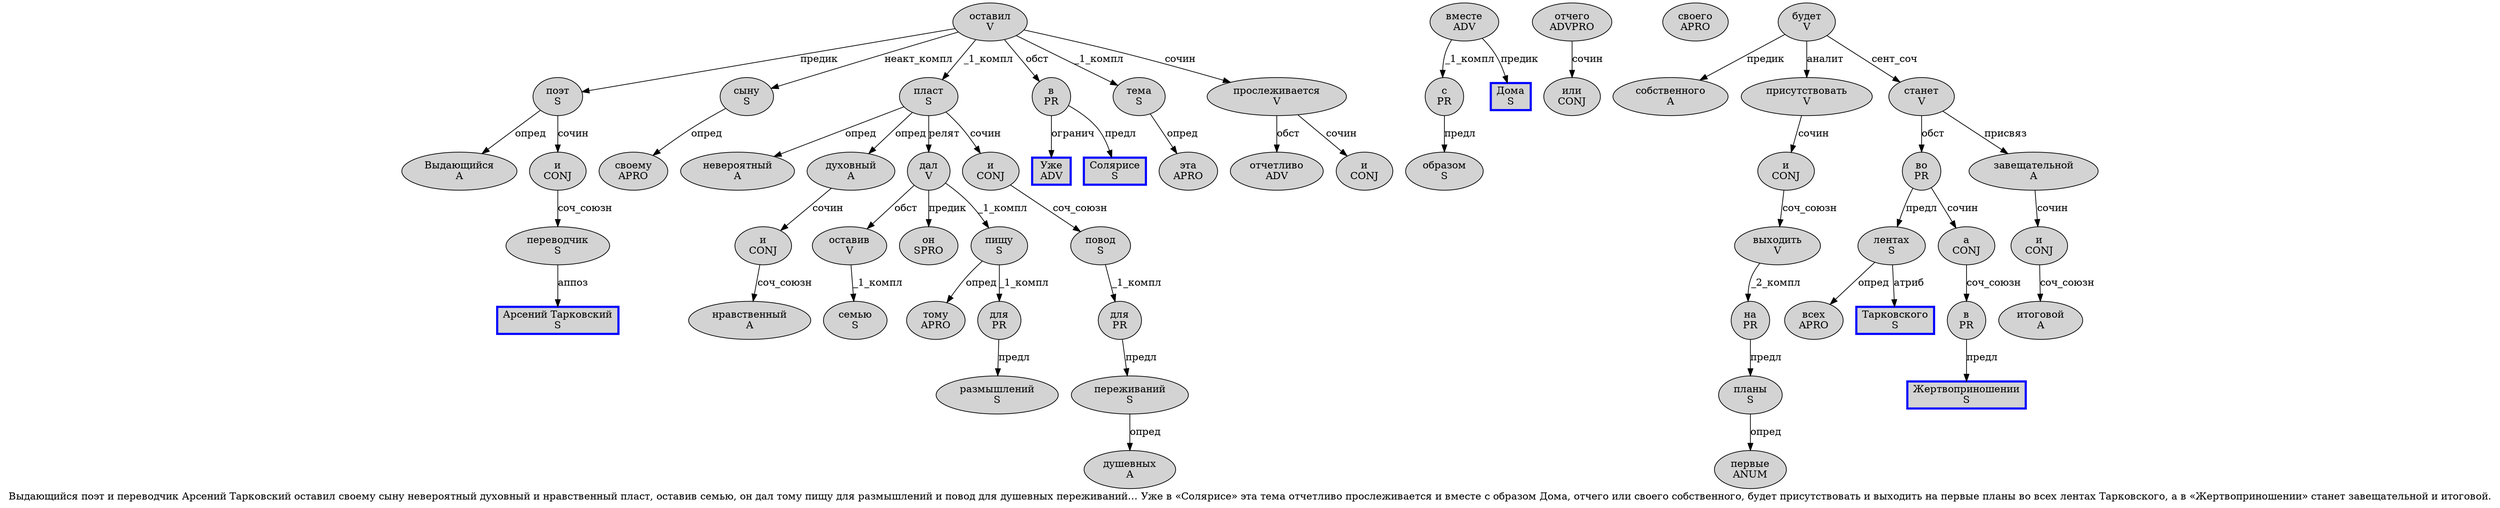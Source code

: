 digraph SENTENCE_2128 {
	graph [label="Выдающийся поэт и переводчик Арсений Тарковский оставил своему сыну невероятный духовный и нравственный пласт, оставив семью, он дал тому пищу для размышлений и повод для душевных переживаний… Уже в «Солярисе» эта тема отчетливо прослеживается и вместе с образом Дома, отчего или своего собственного, будет присутствовать и выходить на первые планы во всех лентах Тарковского, а в «Жертвоприношении» станет завещательной и итоговой."]
	node [style=filled]
		0 [label="Выдающийся
A" color="" fillcolor=lightgray penwidth=1 shape=ellipse]
		1 [label="поэт
S" color="" fillcolor=lightgray penwidth=1 shape=ellipse]
		2 [label="и
CONJ" color="" fillcolor=lightgray penwidth=1 shape=ellipse]
		3 [label="переводчик
S" color="" fillcolor=lightgray penwidth=1 shape=ellipse]
		4 [label="Арсений Тарковский
S" color=blue fillcolor=lightgray penwidth=3 shape=box]
		5 [label="оставил
V" color="" fillcolor=lightgray penwidth=1 shape=ellipse]
		6 [label="своему
APRO" color="" fillcolor=lightgray penwidth=1 shape=ellipse]
		7 [label="сыну
S" color="" fillcolor=lightgray penwidth=1 shape=ellipse]
		8 [label="невероятный
A" color="" fillcolor=lightgray penwidth=1 shape=ellipse]
		9 [label="духовный
A" color="" fillcolor=lightgray penwidth=1 shape=ellipse]
		10 [label="и
CONJ" color="" fillcolor=lightgray penwidth=1 shape=ellipse]
		11 [label="нравственный
A" color="" fillcolor=lightgray penwidth=1 shape=ellipse]
		12 [label="пласт
S" color="" fillcolor=lightgray penwidth=1 shape=ellipse]
		14 [label="оставив
V" color="" fillcolor=lightgray penwidth=1 shape=ellipse]
		15 [label="семью
S" color="" fillcolor=lightgray penwidth=1 shape=ellipse]
		17 [label="он
SPRO" color="" fillcolor=lightgray penwidth=1 shape=ellipse]
		18 [label="дал
V" color="" fillcolor=lightgray penwidth=1 shape=ellipse]
		19 [label="тому
APRO" color="" fillcolor=lightgray penwidth=1 shape=ellipse]
		20 [label="пищу
S" color="" fillcolor=lightgray penwidth=1 shape=ellipse]
		21 [label="для
PR" color="" fillcolor=lightgray penwidth=1 shape=ellipse]
		22 [label="размышлений
S" color="" fillcolor=lightgray penwidth=1 shape=ellipse]
		23 [label="и
CONJ" color="" fillcolor=lightgray penwidth=1 shape=ellipse]
		24 [label="повод
S" color="" fillcolor=lightgray penwidth=1 shape=ellipse]
		25 [label="для
PR" color="" fillcolor=lightgray penwidth=1 shape=ellipse]
		26 [label="душевных
A" color="" fillcolor=lightgray penwidth=1 shape=ellipse]
		27 [label="переживаний
S" color="" fillcolor=lightgray penwidth=1 shape=ellipse]
		29 [label="Уже
ADV" color=blue fillcolor=lightgray penwidth=3 shape=box]
		30 [label="в
PR" color="" fillcolor=lightgray penwidth=1 shape=ellipse]
		32 [label="Солярисе
S" color=blue fillcolor=lightgray penwidth=3 shape=box]
		34 [label="эта
APRO" color="" fillcolor=lightgray penwidth=1 shape=ellipse]
		35 [label="тема
S" color="" fillcolor=lightgray penwidth=1 shape=ellipse]
		36 [label="отчетливо
ADV" color="" fillcolor=lightgray penwidth=1 shape=ellipse]
		37 [label="прослеживается
V" color="" fillcolor=lightgray penwidth=1 shape=ellipse]
		38 [label="и
CONJ" color="" fillcolor=lightgray penwidth=1 shape=ellipse]
		39 [label="вместе
ADV" color="" fillcolor=lightgray penwidth=1 shape=ellipse]
		40 [label="с
PR" color="" fillcolor=lightgray penwidth=1 shape=ellipse]
		41 [label="образом
S" color="" fillcolor=lightgray penwidth=1 shape=ellipse]
		42 [label="Дома
S" color=blue fillcolor=lightgray penwidth=3 shape=box]
		44 [label="отчего
ADVPRO" color="" fillcolor=lightgray penwidth=1 shape=ellipse]
		45 [label="или
CONJ" color="" fillcolor=lightgray penwidth=1 shape=ellipse]
		46 [label="своего
APRO" color="" fillcolor=lightgray penwidth=1 shape=ellipse]
		47 [label="собственного
A" color="" fillcolor=lightgray penwidth=1 shape=ellipse]
		49 [label="будет
V" color="" fillcolor=lightgray penwidth=1 shape=ellipse]
		50 [label="присутствовать
V" color="" fillcolor=lightgray penwidth=1 shape=ellipse]
		51 [label="и
CONJ" color="" fillcolor=lightgray penwidth=1 shape=ellipse]
		52 [label="выходить
V" color="" fillcolor=lightgray penwidth=1 shape=ellipse]
		53 [label="на
PR" color="" fillcolor=lightgray penwidth=1 shape=ellipse]
		54 [label="первые
ANUM" color="" fillcolor=lightgray penwidth=1 shape=ellipse]
		55 [label="планы
S" color="" fillcolor=lightgray penwidth=1 shape=ellipse]
		56 [label="во
PR" color="" fillcolor=lightgray penwidth=1 shape=ellipse]
		57 [label="всех
APRO" color="" fillcolor=lightgray penwidth=1 shape=ellipse]
		58 [label="лентах
S" color="" fillcolor=lightgray penwidth=1 shape=ellipse]
		59 [label="Тарковского
S" color=blue fillcolor=lightgray penwidth=3 shape=box]
		61 [label="а
CONJ" color="" fillcolor=lightgray penwidth=1 shape=ellipse]
		62 [label="в
PR" color="" fillcolor=lightgray penwidth=1 shape=ellipse]
		64 [label="Жертвоприношении
S" color=blue fillcolor=lightgray penwidth=3 shape=box]
		66 [label="станет
V" color="" fillcolor=lightgray penwidth=1 shape=ellipse]
		67 [label="завещательной
A" color="" fillcolor=lightgray penwidth=1 shape=ellipse]
		68 [label="и
CONJ" color="" fillcolor=lightgray penwidth=1 shape=ellipse]
		69 [label="итоговой
A" color="" fillcolor=lightgray penwidth=1 shape=ellipse]
			55 -> 54 [label="опред"]
			10 -> 11 [label="соч_союзн"]
			3 -> 4 [label="аппоз"]
			25 -> 27 [label="предл"]
			35 -> 34 [label="опред"]
			23 -> 24 [label="соч_союзн"]
			53 -> 55 [label="предл"]
			37 -> 36 [label="обст"]
			37 -> 38 [label="сочин"]
			39 -> 40 [label="_1_компл"]
			39 -> 42 [label="предик"]
			7 -> 6 [label="опред"]
			68 -> 69 [label="соч_союзн"]
			18 -> 14 [label="обст"]
			18 -> 17 [label="предик"]
			18 -> 20 [label="_1_компл"]
			51 -> 52 [label="соч_союзн"]
			44 -> 45 [label="сочин"]
			2 -> 3 [label="соч_союзн"]
			20 -> 19 [label="опред"]
			20 -> 21 [label="_1_компл"]
			62 -> 64 [label="предл"]
			40 -> 41 [label="предл"]
			50 -> 51 [label="сочин"]
			5 -> 1 [label="предик"]
			5 -> 7 [label="неакт_компл"]
			5 -> 12 [label="_1_компл"]
			5 -> 30 [label="обст"]
			5 -> 35 [label="_1_компл"]
			5 -> 37 [label="сочин"]
			21 -> 22 [label="предл"]
			66 -> 56 [label="обст"]
			66 -> 67 [label="присвяз"]
			1 -> 0 [label="опред"]
			1 -> 2 [label="сочин"]
			52 -> 53 [label="_2_компл"]
			12 -> 8 [label="опред"]
			12 -> 9 [label="опред"]
			12 -> 18 [label="релят"]
			12 -> 23 [label="сочин"]
			56 -> 58 [label="предл"]
			56 -> 61 [label="сочин"]
			14 -> 15 [label="_1_компл"]
			24 -> 25 [label="_1_компл"]
			9 -> 10 [label="сочин"]
			58 -> 57 [label="опред"]
			58 -> 59 [label="атриб"]
			49 -> 47 [label="предик"]
			49 -> 50 [label="аналит"]
			49 -> 66 [label="сент_соч"]
			30 -> 29 [label="огранич"]
			30 -> 32 [label="предл"]
			27 -> 26 [label="опред"]
			61 -> 62 [label="соч_союзн"]
			67 -> 68 [label="сочин"]
}